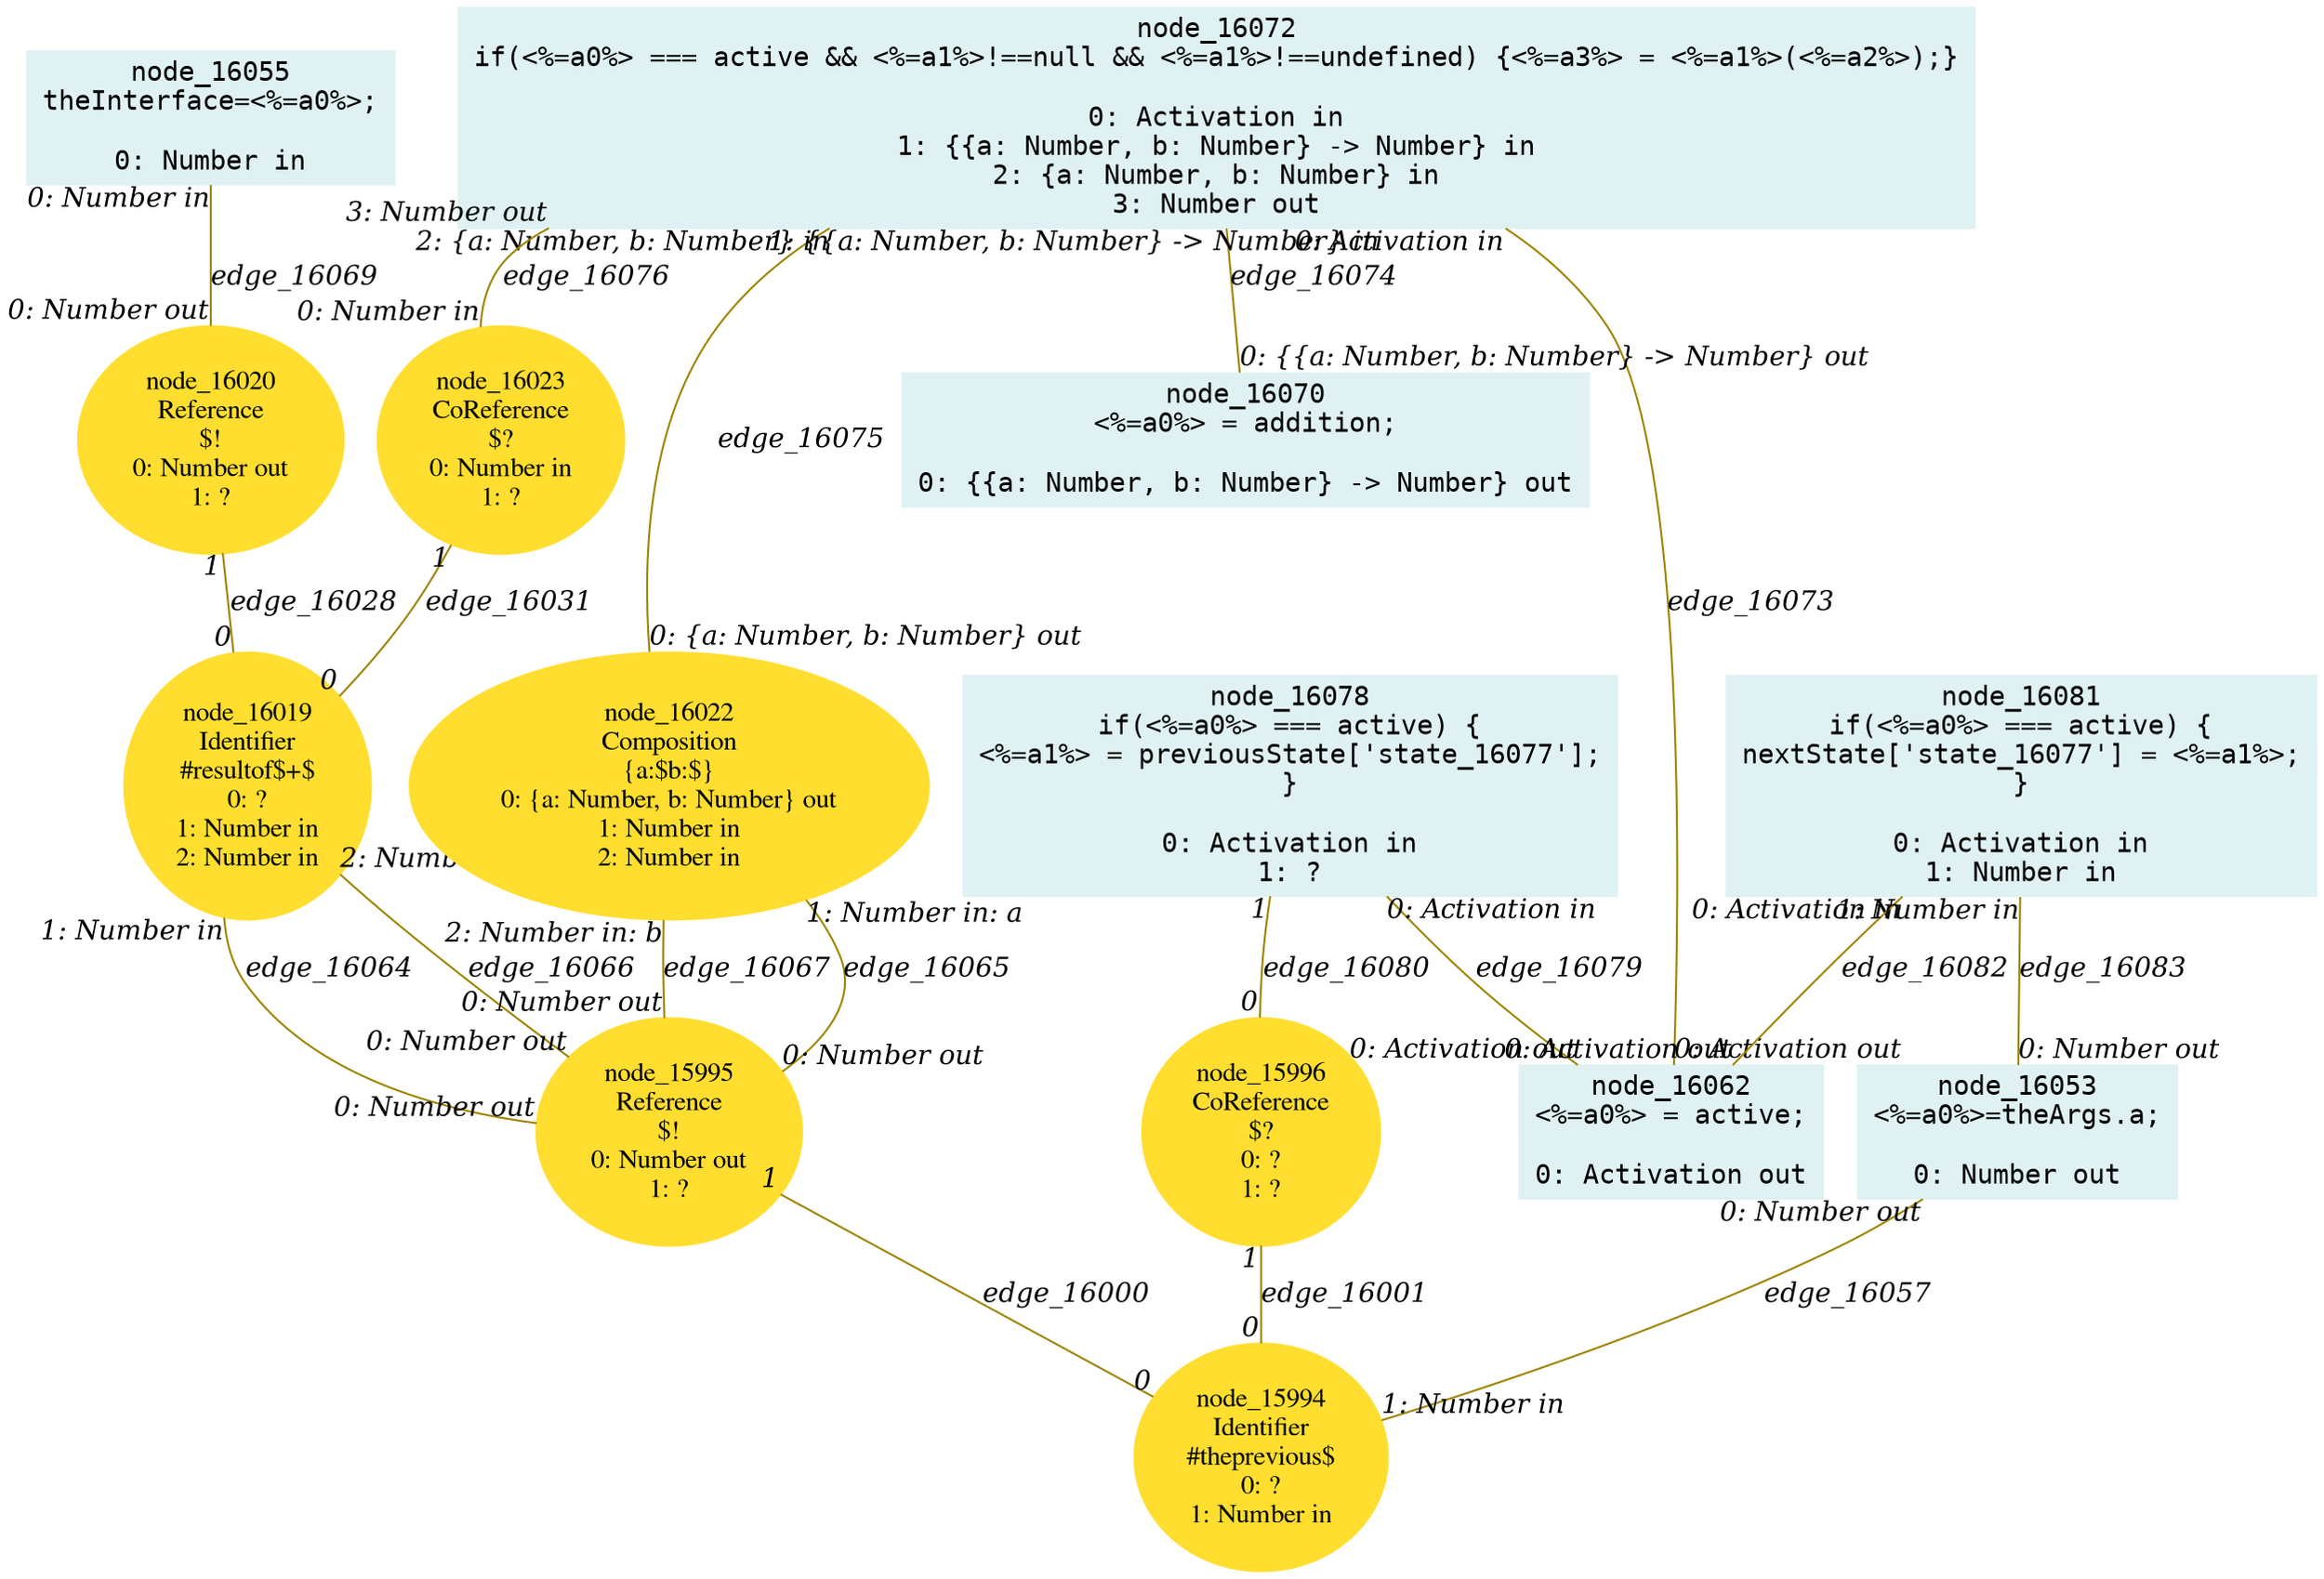 digraph g{node_15994 [shape="ellipse", style="filled", color="#ffde2f", fontname="Times", label="node_15994
Identifier
#theprevious$
0: ?
1: Number in" ]
node_15995 [shape="ellipse", style="filled", color="#ffde2f", fontname="Times", label="node_15995
Reference
$!
0: Number out
1: ?" ]
node_15996 [shape="ellipse", style="filled", color="#ffde2f", fontname="Times", label="node_15996
CoReference
$?
0: ?
1: ?" ]
node_16019 [shape="ellipse", style="filled", color="#ffde2f", fontname="Times", label="node_16019
Identifier
#resultof$+$
0: ?
1: Number in
2: Number in" ]
node_16020 [shape="ellipse", style="filled", color="#ffde2f", fontname="Times", label="node_16020
Reference
$!
0: Number out
1: ?" ]
node_16022 [shape="ellipse", style="filled", color="#ffde2f", fontname="Times", label="node_16022
Composition
{a:$b:$}
0: {a: Number, b: Number} out
1: Number in
2: Number in" ]
node_16023 [shape="ellipse", style="filled", color="#ffde2f", fontname="Times", label="node_16023
CoReference
$?
0: Number in
1: ?" ]
node_16053 [shape="box", style="filled", color="#dff1f2", fontname="Courier", label="node_16053
<%=a0%>=theArgs.a;

0: Number out" ]
node_16055 [shape="box", style="filled", color="#dff1f2", fontname="Courier", label="node_16055
theInterface=<%=a0%>;

0: Number in" ]
node_16062 [shape="box", style="filled", color="#dff1f2", fontname="Courier", label="node_16062
<%=a0%> = active;

0: Activation out" ]
node_16070 [shape="box", style="filled", color="#dff1f2", fontname="Courier", label="node_16070
<%=a0%> = addition;

0: {{a: Number, b: Number} -> Number} out" ]
node_16072 [shape="box", style="filled", color="#dff1f2", fontname="Courier", label="node_16072
if(<%=a0%> === active && <%=a1%>!==null && <%=a1%>!==undefined) {<%=a3%> = <%=a1%>(<%=a2%>);}

0: Activation in
1: {{a: Number, b: Number} -> Number} in
2: {a: Number, b: Number} in
3: Number out" ]
node_16078 [shape="box", style="filled", color="#dff1f2", fontname="Courier", label="node_16078
if(<%=a0%> === active) {
<%=a1%> = previousState['state_16077'];
}

0: Activation in
1: ?" ]
node_16081 [shape="box", style="filled", color="#dff1f2", fontname="Courier", label="node_16081
if(<%=a0%> === active) {
nextState['state_16077'] = <%=a1%>;
}

0: Activation in
1: Number in" ]
node_15995 -> node_15994 [dir=none, arrowHead=none, fontname="Times-Italic", arrowsize=1, color="#9d8400", label="edge_16000",  headlabel="0", taillabel="1" ]
node_15996 -> node_15994 [dir=none, arrowHead=none, fontname="Times-Italic", arrowsize=1, color="#9d8400", label="edge_16001",  headlabel="0", taillabel="1" ]
node_16020 -> node_16019 [dir=none, arrowHead=none, fontname="Times-Italic", arrowsize=1, color="#9d8400", label="edge_16028",  headlabel="0", taillabel="1" ]
node_16023 -> node_16019 [dir=none, arrowHead=none, fontname="Times-Italic", arrowsize=1, color="#9d8400", label="edge_16031",  headlabel="0", taillabel="1" ]
node_16053 -> node_15994 [dir=none, arrowHead=none, fontname="Times-Italic", arrowsize=1, color="#9d8400", label="edge_16057",  headlabel="1: Number in", taillabel="0: Number out" ]
node_16019 -> node_15995 [dir=none, arrowHead=none, fontname="Times-Italic", arrowsize=1, color="#9d8400", label="edge_16064",  headlabel="0: Number out", taillabel="1: Number in" ]
node_16022 -> node_15995 [dir=none, arrowHead=none, fontname="Times-Italic", arrowsize=1, color="#9d8400", label="edge_16065",  headlabel="0: Number out", taillabel="1: Number in: a" ]
node_16019 -> node_15995 [dir=none, arrowHead=none, fontname="Times-Italic", arrowsize=1, color="#9d8400", label="edge_16066",  headlabel="0: Number out", taillabel="2: Number in" ]
node_16022 -> node_15995 [dir=none, arrowHead=none, fontname="Times-Italic", arrowsize=1, color="#9d8400", label="edge_16067",  headlabel="0: Number out", taillabel="2: Number in: b" ]
node_16055 -> node_16020 [dir=none, arrowHead=none, fontname="Times-Italic", arrowsize=1, color="#9d8400", label="edge_16069",  headlabel="0: Number out", taillabel="0: Number in" ]
node_16072 -> node_16062 [dir=none, arrowHead=none, fontname="Times-Italic", arrowsize=1, color="#9d8400", label="edge_16073",  headlabel="0: Activation out", taillabel="0: Activation in" ]
node_16072 -> node_16070 [dir=none, arrowHead=none, fontname="Times-Italic", arrowsize=1, color="#9d8400", label="edge_16074",  headlabel="0: {{a: Number, b: Number} -> Number} out", taillabel="1: {{a: Number, b: Number} -> Number} in" ]
node_16072 -> node_16022 [dir=none, arrowHead=none, fontname="Times-Italic", arrowsize=1, color="#9d8400", label="edge_16075",  headlabel="0: {a: Number, b: Number} out", taillabel="2: {a: Number, b: Number} in" ]
node_16072 -> node_16023 [dir=none, arrowHead=none, fontname="Times-Italic", arrowsize=1, color="#9d8400", label="edge_16076",  headlabel="0: Number in", taillabel="3: Number out" ]
node_16078 -> node_16062 [dir=none, arrowHead=none, fontname="Times-Italic", arrowsize=1, color="#9d8400", label="edge_16079",  headlabel="0: Activation out", taillabel="0: Activation in" ]
node_16078 -> node_15996 [dir=none, arrowHead=none, fontname="Times-Italic", arrowsize=1, color="#9d8400", label="edge_16080",  headlabel="0", taillabel="1" ]
node_16081 -> node_16062 [dir=none, arrowHead=none, fontname="Times-Italic", arrowsize=1, color="#9d8400", label="edge_16082",  headlabel="0: Activation out", taillabel="0: Activation in" ]
node_16081 -> node_16053 [dir=none, arrowHead=none, fontname="Times-Italic", arrowsize=1, color="#9d8400", label="edge_16083",  headlabel="0: Number out", taillabel="1: Number in" ]
}